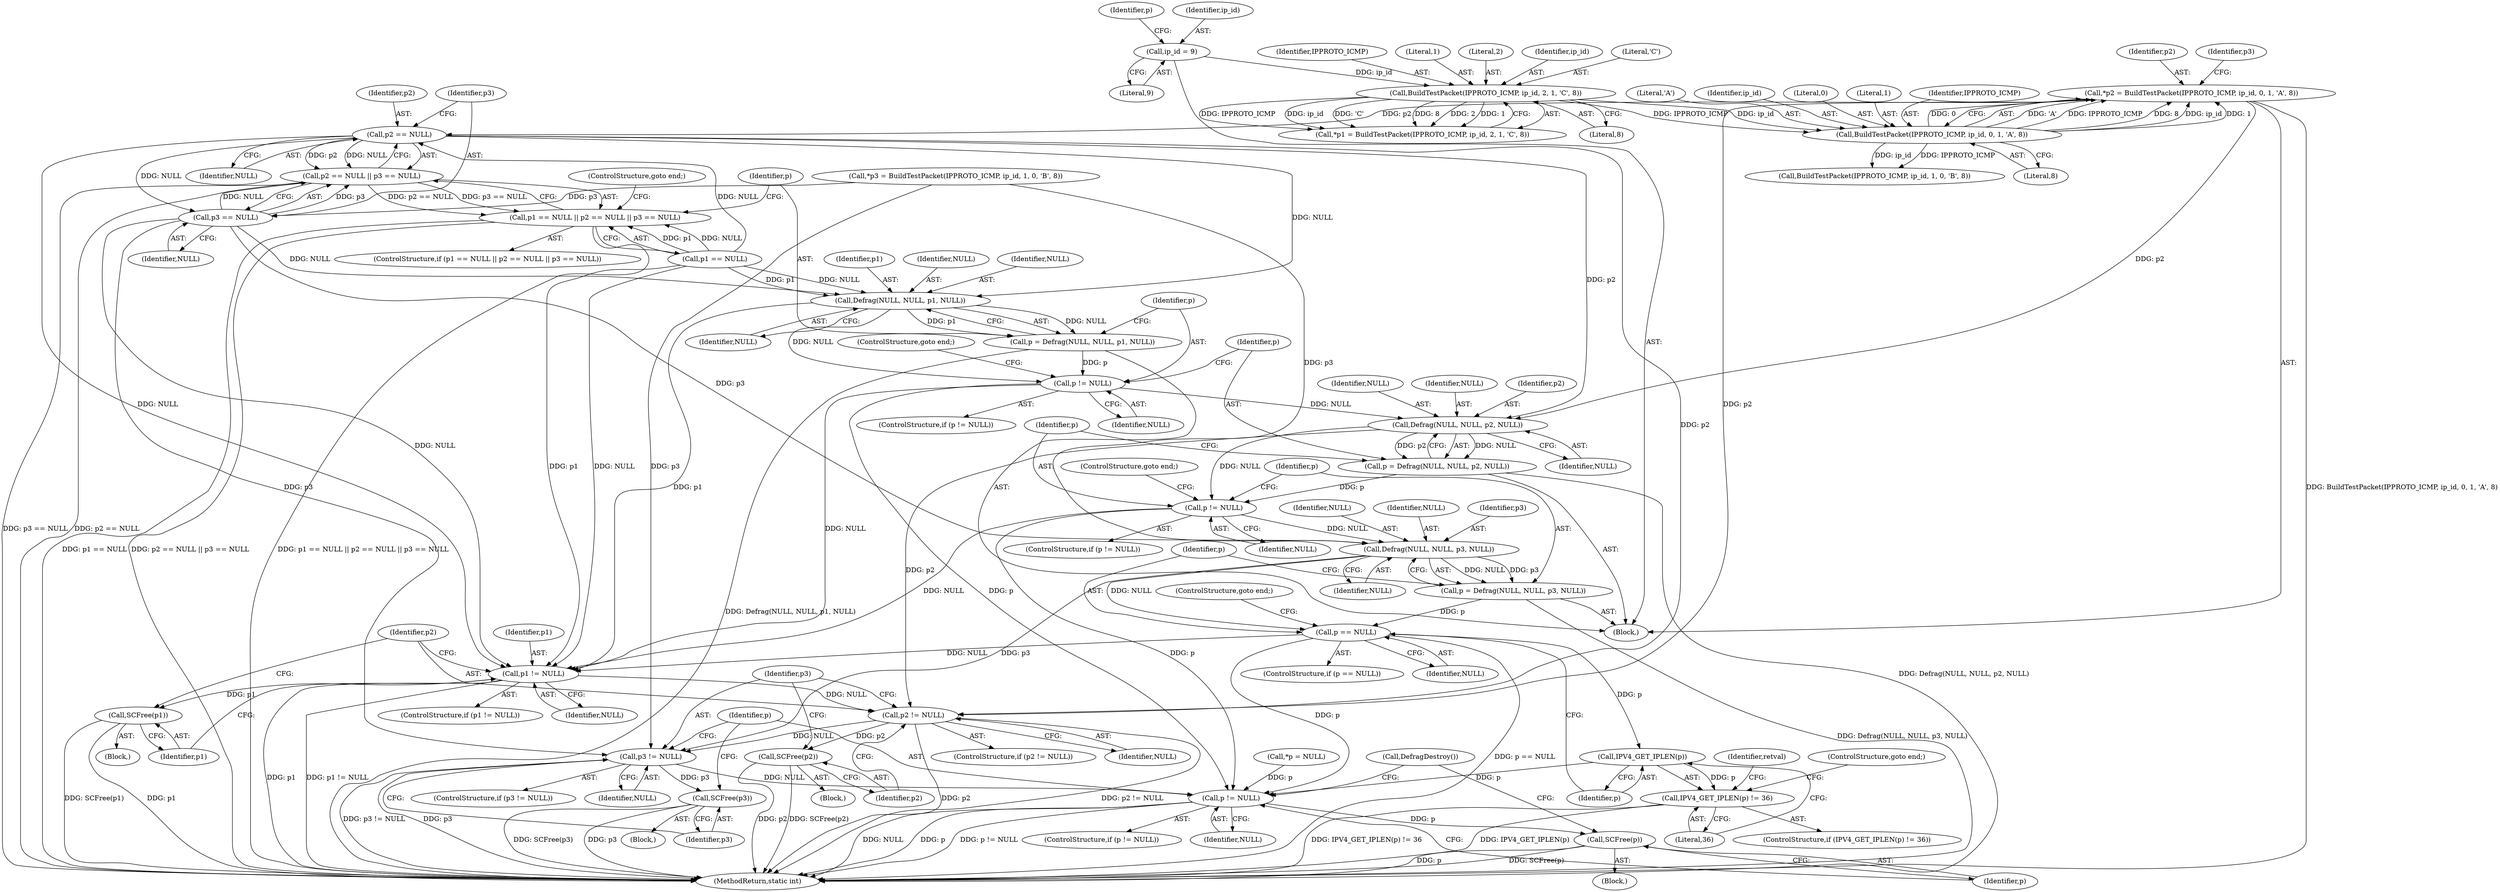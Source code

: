 digraph "0_suricata_4a04f814b15762eb446a5ead4d69d021512df6f8_5@pointer" {
"1000129" [label="(Call,*p2 = BuildTestPacket(IPPROTO_ICMP, ip_id, 0, 1, 'A', 8))"];
"1000131" [label="(Call,BuildTestPacket(IPPROTO_ICMP, ip_id, 0, 1, 'A', 8))"];
"1000121" [label="(Call,BuildTestPacket(IPPROTO_ICMP, ip_id, 2, 1, 'C', 8))"];
"1000110" [label="(Call,ip_id = 9)"];
"1000154" [label="(Call,p2 == NULL)"];
"1000153" [label="(Call,p2 == NULL || p3 == NULL)"];
"1000149" [label="(Call,p1 == NULL || p2 == NULL || p3 == NULL)"];
"1000157" [label="(Call,p3 == NULL)"];
"1000164" [label="(Call,Defrag(NULL, NULL, p1, NULL))"];
"1000162" [label="(Call,p = Defrag(NULL, NULL, p1, NULL))"];
"1000170" [label="(Call,p != NULL)"];
"1000177" [label="(Call,Defrag(NULL, NULL, p2, NULL))"];
"1000175" [label="(Call,p = Defrag(NULL, NULL, p2, NULL))"];
"1000183" [label="(Call,p != NULL)"];
"1000190" [label="(Call,Defrag(NULL, NULL, p3, NULL))"];
"1000188" [label="(Call,p = Defrag(NULL, NULL, p3, NULL))"];
"1000196" [label="(Call,p == NULL)"];
"1000203" [label="(Call,IPV4_GET_IPLEN(p))"];
"1000202" [label="(Call,IPV4_GET_IPLEN(p) != 36)"];
"1000234" [label="(Call,p != NULL)"];
"1000238" [label="(Call,SCFree(p))"];
"1000213" [label="(Call,p1 != NULL)"];
"1000217" [label="(Call,SCFree(p1))"];
"1000220" [label="(Call,p2 != NULL)"];
"1000224" [label="(Call,SCFree(p2))"];
"1000227" [label="(Call,p3 != NULL)"];
"1000231" [label="(Call,SCFree(p3))"];
"1000182" [label="(ControlStructure,if (p != NULL))"];
"1000243" [label="(MethodReturn,static int)"];
"1000220" [label="(Call,p2 != NULL)"];
"1000232" [label="(Identifier,p3)"];
"1000137" [label="(Literal,8)"];
"1000212" [label="(ControlStructure,if (p1 != NULL))"];
"1000141" [label="(Call,BuildTestPacket(IPPROTO_ICMP, ip_id, 1, 0, 'B', 8))"];
"1000213" [label="(Call,p1 != NULL)"];
"1000219" [label="(ControlStructure,if (p2 != NULL))"];
"1000156" [label="(Identifier,NULL)"];
"1000124" [label="(Literal,2)"];
"1000178" [label="(Identifier,NULL)"];
"1000217" [label="(Call,SCFree(p1))"];
"1000240" [label="(Call,DefragDestroy())"];
"1000162" [label="(Call,p = Defrag(NULL, NULL, p1, NULL))"];
"1000228" [label="(Identifier,p3)"];
"1000233" [label="(ControlStructure,if (p != NULL))"];
"1000195" [label="(ControlStructure,if (p == NULL))"];
"1000154" [label="(Call,p2 == NULL)"];
"1000115" [label="(Identifier,p)"];
"1000179" [label="(Identifier,NULL)"];
"1000176" [label="(Identifier,p)"];
"1000132" [label="(Identifier,IPPROTO_ICMP)"];
"1000170" [label="(Call,p != NULL)"];
"1000114" [label="(Call,*p = NULL)"];
"1000234" [label="(Call,p != NULL)"];
"1000209" [label="(Identifier,retval)"];
"1000236" [label="(Identifier,NULL)"];
"1000123" [label="(Identifier,ip_id)"];
"1000227" [label="(Call,p3 != NULL)"];
"1000126" [label="(Literal,'C')"];
"1000177" [label="(Call,Defrag(NULL, NULL, p2, NULL))"];
"1000167" [label="(Identifier,p1)"];
"1000215" [label="(Identifier,NULL)"];
"1000205" [label="(Literal,36)"];
"1000171" [label="(Identifier,p)"];
"1000189" [label="(Identifier,p)"];
"1000161" [label="(ControlStructure,goto end;)"];
"1000164" [label="(Call,Defrag(NULL, NULL, p1, NULL))"];
"1000119" [label="(Call,*p1 = BuildTestPacket(IPPROTO_ICMP, ip_id, 2, 1, 'C', 8))"];
"1000136" [label="(Literal,'A')"];
"1000216" [label="(Block,)"];
"1000169" [label="(ControlStructure,if (p != NULL))"];
"1000200" [label="(ControlStructure,goto end;)"];
"1000168" [label="(Identifier,NULL)"];
"1000149" [label="(Call,p1 == NULL || p2 == NULL || p3 == NULL)"];
"1000226" [label="(ControlStructure,if (p3 != NULL))"];
"1000192" [label="(Identifier,NULL)"];
"1000231" [label="(Call,SCFree(p3))"];
"1000175" [label="(Call,p = Defrag(NULL, NULL, p2, NULL))"];
"1000224" [label="(Call,SCFree(p2))"];
"1000122" [label="(Identifier,IPPROTO_ICMP)"];
"1000130" [label="(Identifier,p2)"];
"1000222" [label="(Identifier,NULL)"];
"1000155" [label="(Identifier,p2)"];
"1000157" [label="(Call,p3 == NULL)"];
"1000104" [label="(Block,)"];
"1000111" [label="(Identifier,ip_id)"];
"1000204" [label="(Identifier,p)"];
"1000110" [label="(Call,ip_id = 9)"];
"1000190" [label="(Call,Defrag(NULL, NULL, p3, NULL))"];
"1000148" [label="(ControlStructure,if (p1 == NULL || p2 == NULL || p3 == NULL))"];
"1000230" [label="(Block,)"];
"1000183" [label="(Call,p != NULL)"];
"1000153" [label="(Call,p2 == NULL || p3 == NULL)"];
"1000133" [label="(Identifier,ip_id)"];
"1000131" [label="(Call,BuildTestPacket(IPPROTO_ICMP, ip_id, 0, 1, 'A', 8))"];
"1000127" [label="(Literal,8)"];
"1000134" [label="(Literal,0)"];
"1000174" [label="(ControlStructure,goto end;)"];
"1000150" [label="(Call,p1 == NULL)"];
"1000158" [label="(Identifier,p3)"];
"1000121" [label="(Call,BuildTestPacket(IPPROTO_ICMP, ip_id, 2, 1, 'C', 8))"];
"1000139" [label="(Call,*p3 = BuildTestPacket(IPPROTO_ICMP, ip_id, 1, 0, 'B', 8))"];
"1000166" [label="(Identifier,NULL)"];
"1000197" [label="(Identifier,p)"];
"1000188" [label="(Call,p = Defrag(NULL, NULL, p3, NULL))"];
"1000198" [label="(Identifier,NULL)"];
"1000196" [label="(Call,p == NULL)"];
"1000221" [label="(Identifier,p2)"];
"1000191" [label="(Identifier,NULL)"];
"1000223" [label="(Block,)"];
"1000194" [label="(Identifier,NULL)"];
"1000180" [label="(Identifier,p2)"];
"1000225" [label="(Identifier,p2)"];
"1000140" [label="(Identifier,p3)"];
"1000165" [label="(Identifier,NULL)"];
"1000184" [label="(Identifier,p)"];
"1000135" [label="(Literal,1)"];
"1000214" [label="(Identifier,p1)"];
"1000203" [label="(Call,IPV4_GET_IPLEN(p))"];
"1000129" [label="(Call,*p2 = BuildTestPacket(IPPROTO_ICMP, ip_id, 0, 1, 'A', 8))"];
"1000237" [label="(Block,)"];
"1000229" [label="(Identifier,NULL)"];
"1000207" [label="(ControlStructure,goto end;)"];
"1000159" [label="(Identifier,NULL)"];
"1000125" [label="(Literal,1)"];
"1000187" [label="(ControlStructure,goto end;)"];
"1000112" [label="(Literal,9)"];
"1000163" [label="(Identifier,p)"];
"1000235" [label="(Identifier,p)"];
"1000202" [label="(Call,IPV4_GET_IPLEN(p) != 36)"];
"1000238" [label="(Call,SCFree(p))"];
"1000201" [label="(ControlStructure,if (IPV4_GET_IPLEN(p) != 36))"];
"1000218" [label="(Identifier,p1)"];
"1000172" [label="(Identifier,NULL)"];
"1000185" [label="(Identifier,NULL)"];
"1000193" [label="(Identifier,p3)"];
"1000239" [label="(Identifier,p)"];
"1000181" [label="(Identifier,NULL)"];
"1000129" -> "1000104"  [label="AST: "];
"1000129" -> "1000131"  [label="CFG: "];
"1000130" -> "1000129"  [label="AST: "];
"1000131" -> "1000129"  [label="AST: "];
"1000140" -> "1000129"  [label="CFG: "];
"1000129" -> "1000243"  [label="DDG: BuildTestPacket(IPPROTO_ICMP, ip_id, 0, 1, 'A', 8)"];
"1000131" -> "1000129"  [label="DDG: 'A'"];
"1000131" -> "1000129"  [label="DDG: IPPROTO_ICMP"];
"1000131" -> "1000129"  [label="DDG: 8"];
"1000131" -> "1000129"  [label="DDG: ip_id"];
"1000131" -> "1000129"  [label="DDG: 1"];
"1000131" -> "1000129"  [label="DDG: 0"];
"1000129" -> "1000154"  [label="DDG: p2"];
"1000129" -> "1000177"  [label="DDG: p2"];
"1000129" -> "1000220"  [label="DDG: p2"];
"1000131" -> "1000137"  [label="CFG: "];
"1000132" -> "1000131"  [label="AST: "];
"1000133" -> "1000131"  [label="AST: "];
"1000134" -> "1000131"  [label="AST: "];
"1000135" -> "1000131"  [label="AST: "];
"1000136" -> "1000131"  [label="AST: "];
"1000137" -> "1000131"  [label="AST: "];
"1000121" -> "1000131"  [label="DDG: IPPROTO_ICMP"];
"1000121" -> "1000131"  [label="DDG: ip_id"];
"1000131" -> "1000141"  [label="DDG: IPPROTO_ICMP"];
"1000131" -> "1000141"  [label="DDG: ip_id"];
"1000121" -> "1000119"  [label="AST: "];
"1000121" -> "1000127"  [label="CFG: "];
"1000122" -> "1000121"  [label="AST: "];
"1000123" -> "1000121"  [label="AST: "];
"1000124" -> "1000121"  [label="AST: "];
"1000125" -> "1000121"  [label="AST: "];
"1000126" -> "1000121"  [label="AST: "];
"1000127" -> "1000121"  [label="AST: "];
"1000119" -> "1000121"  [label="CFG: "];
"1000121" -> "1000119"  [label="DDG: IPPROTO_ICMP"];
"1000121" -> "1000119"  [label="DDG: ip_id"];
"1000121" -> "1000119"  [label="DDG: 'C'"];
"1000121" -> "1000119"  [label="DDG: 8"];
"1000121" -> "1000119"  [label="DDG: 2"];
"1000121" -> "1000119"  [label="DDG: 1"];
"1000110" -> "1000121"  [label="DDG: ip_id"];
"1000110" -> "1000104"  [label="AST: "];
"1000110" -> "1000112"  [label="CFG: "];
"1000111" -> "1000110"  [label="AST: "];
"1000112" -> "1000110"  [label="AST: "];
"1000115" -> "1000110"  [label="CFG: "];
"1000154" -> "1000153"  [label="AST: "];
"1000154" -> "1000156"  [label="CFG: "];
"1000155" -> "1000154"  [label="AST: "];
"1000156" -> "1000154"  [label="AST: "];
"1000158" -> "1000154"  [label="CFG: "];
"1000153" -> "1000154"  [label="CFG: "];
"1000154" -> "1000153"  [label="DDG: p2"];
"1000154" -> "1000153"  [label="DDG: NULL"];
"1000150" -> "1000154"  [label="DDG: NULL"];
"1000154" -> "1000157"  [label="DDG: NULL"];
"1000154" -> "1000164"  [label="DDG: NULL"];
"1000154" -> "1000177"  [label="DDG: p2"];
"1000154" -> "1000213"  [label="DDG: NULL"];
"1000154" -> "1000220"  [label="DDG: p2"];
"1000153" -> "1000149"  [label="AST: "];
"1000153" -> "1000157"  [label="CFG: "];
"1000157" -> "1000153"  [label="AST: "];
"1000149" -> "1000153"  [label="CFG: "];
"1000153" -> "1000243"  [label="DDG: p3 == NULL"];
"1000153" -> "1000243"  [label="DDG: p2 == NULL"];
"1000153" -> "1000149"  [label="DDG: p2 == NULL"];
"1000153" -> "1000149"  [label="DDG: p3 == NULL"];
"1000157" -> "1000153"  [label="DDG: p3"];
"1000157" -> "1000153"  [label="DDG: NULL"];
"1000149" -> "1000148"  [label="AST: "];
"1000149" -> "1000150"  [label="CFG: "];
"1000150" -> "1000149"  [label="AST: "];
"1000161" -> "1000149"  [label="CFG: "];
"1000163" -> "1000149"  [label="CFG: "];
"1000149" -> "1000243"  [label="DDG: p2 == NULL || p3 == NULL"];
"1000149" -> "1000243"  [label="DDG: p1 == NULL || p2 == NULL || p3 == NULL"];
"1000149" -> "1000243"  [label="DDG: p1 == NULL"];
"1000150" -> "1000149"  [label="DDG: p1"];
"1000150" -> "1000149"  [label="DDG: NULL"];
"1000157" -> "1000159"  [label="CFG: "];
"1000158" -> "1000157"  [label="AST: "];
"1000159" -> "1000157"  [label="AST: "];
"1000139" -> "1000157"  [label="DDG: p3"];
"1000157" -> "1000164"  [label="DDG: NULL"];
"1000157" -> "1000190"  [label="DDG: p3"];
"1000157" -> "1000213"  [label="DDG: NULL"];
"1000157" -> "1000227"  [label="DDG: p3"];
"1000164" -> "1000162"  [label="AST: "];
"1000164" -> "1000168"  [label="CFG: "];
"1000165" -> "1000164"  [label="AST: "];
"1000166" -> "1000164"  [label="AST: "];
"1000167" -> "1000164"  [label="AST: "];
"1000168" -> "1000164"  [label="AST: "];
"1000162" -> "1000164"  [label="CFG: "];
"1000164" -> "1000162"  [label="DDG: NULL"];
"1000164" -> "1000162"  [label="DDG: p1"];
"1000150" -> "1000164"  [label="DDG: NULL"];
"1000150" -> "1000164"  [label="DDG: p1"];
"1000164" -> "1000170"  [label="DDG: NULL"];
"1000164" -> "1000213"  [label="DDG: p1"];
"1000162" -> "1000104"  [label="AST: "];
"1000163" -> "1000162"  [label="AST: "];
"1000171" -> "1000162"  [label="CFG: "];
"1000162" -> "1000243"  [label="DDG: Defrag(NULL, NULL, p1, NULL)"];
"1000162" -> "1000170"  [label="DDG: p"];
"1000170" -> "1000169"  [label="AST: "];
"1000170" -> "1000172"  [label="CFG: "];
"1000171" -> "1000170"  [label="AST: "];
"1000172" -> "1000170"  [label="AST: "];
"1000174" -> "1000170"  [label="CFG: "];
"1000176" -> "1000170"  [label="CFG: "];
"1000170" -> "1000177"  [label="DDG: NULL"];
"1000170" -> "1000213"  [label="DDG: NULL"];
"1000170" -> "1000234"  [label="DDG: p"];
"1000177" -> "1000175"  [label="AST: "];
"1000177" -> "1000181"  [label="CFG: "];
"1000178" -> "1000177"  [label="AST: "];
"1000179" -> "1000177"  [label="AST: "];
"1000180" -> "1000177"  [label="AST: "];
"1000181" -> "1000177"  [label="AST: "];
"1000175" -> "1000177"  [label="CFG: "];
"1000177" -> "1000175"  [label="DDG: NULL"];
"1000177" -> "1000175"  [label="DDG: p2"];
"1000177" -> "1000183"  [label="DDG: NULL"];
"1000177" -> "1000220"  [label="DDG: p2"];
"1000175" -> "1000104"  [label="AST: "];
"1000176" -> "1000175"  [label="AST: "];
"1000184" -> "1000175"  [label="CFG: "];
"1000175" -> "1000243"  [label="DDG: Defrag(NULL, NULL, p2, NULL)"];
"1000175" -> "1000183"  [label="DDG: p"];
"1000183" -> "1000182"  [label="AST: "];
"1000183" -> "1000185"  [label="CFG: "];
"1000184" -> "1000183"  [label="AST: "];
"1000185" -> "1000183"  [label="AST: "];
"1000187" -> "1000183"  [label="CFG: "];
"1000189" -> "1000183"  [label="CFG: "];
"1000183" -> "1000190"  [label="DDG: NULL"];
"1000183" -> "1000213"  [label="DDG: NULL"];
"1000183" -> "1000234"  [label="DDG: p"];
"1000190" -> "1000188"  [label="AST: "];
"1000190" -> "1000194"  [label="CFG: "];
"1000191" -> "1000190"  [label="AST: "];
"1000192" -> "1000190"  [label="AST: "];
"1000193" -> "1000190"  [label="AST: "];
"1000194" -> "1000190"  [label="AST: "];
"1000188" -> "1000190"  [label="CFG: "];
"1000190" -> "1000188"  [label="DDG: NULL"];
"1000190" -> "1000188"  [label="DDG: p3"];
"1000139" -> "1000190"  [label="DDG: p3"];
"1000190" -> "1000196"  [label="DDG: NULL"];
"1000190" -> "1000227"  [label="DDG: p3"];
"1000188" -> "1000104"  [label="AST: "];
"1000189" -> "1000188"  [label="AST: "];
"1000197" -> "1000188"  [label="CFG: "];
"1000188" -> "1000243"  [label="DDG: Defrag(NULL, NULL, p3, NULL)"];
"1000188" -> "1000196"  [label="DDG: p"];
"1000196" -> "1000195"  [label="AST: "];
"1000196" -> "1000198"  [label="CFG: "];
"1000197" -> "1000196"  [label="AST: "];
"1000198" -> "1000196"  [label="AST: "];
"1000200" -> "1000196"  [label="CFG: "];
"1000204" -> "1000196"  [label="CFG: "];
"1000196" -> "1000243"  [label="DDG: p == NULL"];
"1000196" -> "1000203"  [label="DDG: p"];
"1000196" -> "1000213"  [label="DDG: NULL"];
"1000196" -> "1000234"  [label="DDG: p"];
"1000203" -> "1000202"  [label="AST: "];
"1000203" -> "1000204"  [label="CFG: "];
"1000204" -> "1000203"  [label="AST: "];
"1000205" -> "1000203"  [label="CFG: "];
"1000203" -> "1000202"  [label="DDG: p"];
"1000203" -> "1000234"  [label="DDG: p"];
"1000202" -> "1000201"  [label="AST: "];
"1000202" -> "1000205"  [label="CFG: "];
"1000205" -> "1000202"  [label="AST: "];
"1000207" -> "1000202"  [label="CFG: "];
"1000209" -> "1000202"  [label="CFG: "];
"1000202" -> "1000243"  [label="DDG: IPV4_GET_IPLEN(p)"];
"1000202" -> "1000243"  [label="DDG: IPV4_GET_IPLEN(p) != 36"];
"1000234" -> "1000233"  [label="AST: "];
"1000234" -> "1000236"  [label="CFG: "];
"1000235" -> "1000234"  [label="AST: "];
"1000236" -> "1000234"  [label="AST: "];
"1000239" -> "1000234"  [label="CFG: "];
"1000240" -> "1000234"  [label="CFG: "];
"1000234" -> "1000243"  [label="DDG: NULL"];
"1000234" -> "1000243"  [label="DDG: p"];
"1000234" -> "1000243"  [label="DDG: p != NULL"];
"1000114" -> "1000234"  [label="DDG: p"];
"1000227" -> "1000234"  [label="DDG: NULL"];
"1000234" -> "1000238"  [label="DDG: p"];
"1000238" -> "1000237"  [label="AST: "];
"1000238" -> "1000239"  [label="CFG: "];
"1000239" -> "1000238"  [label="AST: "];
"1000240" -> "1000238"  [label="CFG: "];
"1000238" -> "1000243"  [label="DDG: p"];
"1000238" -> "1000243"  [label="DDG: SCFree(p)"];
"1000213" -> "1000212"  [label="AST: "];
"1000213" -> "1000215"  [label="CFG: "];
"1000214" -> "1000213"  [label="AST: "];
"1000215" -> "1000213"  [label="AST: "];
"1000218" -> "1000213"  [label="CFG: "];
"1000221" -> "1000213"  [label="CFG: "];
"1000213" -> "1000243"  [label="DDG: p1"];
"1000213" -> "1000243"  [label="DDG: p1 != NULL"];
"1000150" -> "1000213"  [label="DDG: p1"];
"1000150" -> "1000213"  [label="DDG: NULL"];
"1000213" -> "1000217"  [label="DDG: p1"];
"1000213" -> "1000220"  [label="DDG: NULL"];
"1000217" -> "1000216"  [label="AST: "];
"1000217" -> "1000218"  [label="CFG: "];
"1000218" -> "1000217"  [label="AST: "];
"1000221" -> "1000217"  [label="CFG: "];
"1000217" -> "1000243"  [label="DDG: SCFree(p1)"];
"1000217" -> "1000243"  [label="DDG: p1"];
"1000220" -> "1000219"  [label="AST: "];
"1000220" -> "1000222"  [label="CFG: "];
"1000221" -> "1000220"  [label="AST: "];
"1000222" -> "1000220"  [label="AST: "];
"1000225" -> "1000220"  [label="CFG: "];
"1000228" -> "1000220"  [label="CFG: "];
"1000220" -> "1000243"  [label="DDG: p2"];
"1000220" -> "1000243"  [label="DDG: p2 != NULL"];
"1000220" -> "1000224"  [label="DDG: p2"];
"1000220" -> "1000227"  [label="DDG: NULL"];
"1000224" -> "1000223"  [label="AST: "];
"1000224" -> "1000225"  [label="CFG: "];
"1000225" -> "1000224"  [label="AST: "];
"1000228" -> "1000224"  [label="CFG: "];
"1000224" -> "1000243"  [label="DDG: p2"];
"1000224" -> "1000243"  [label="DDG: SCFree(p2)"];
"1000227" -> "1000226"  [label="AST: "];
"1000227" -> "1000229"  [label="CFG: "];
"1000228" -> "1000227"  [label="AST: "];
"1000229" -> "1000227"  [label="AST: "];
"1000232" -> "1000227"  [label="CFG: "];
"1000235" -> "1000227"  [label="CFG: "];
"1000227" -> "1000243"  [label="DDG: p3 != NULL"];
"1000227" -> "1000243"  [label="DDG: p3"];
"1000139" -> "1000227"  [label="DDG: p3"];
"1000227" -> "1000231"  [label="DDG: p3"];
"1000231" -> "1000230"  [label="AST: "];
"1000231" -> "1000232"  [label="CFG: "];
"1000232" -> "1000231"  [label="AST: "];
"1000235" -> "1000231"  [label="CFG: "];
"1000231" -> "1000243"  [label="DDG: SCFree(p3)"];
"1000231" -> "1000243"  [label="DDG: p3"];
}
